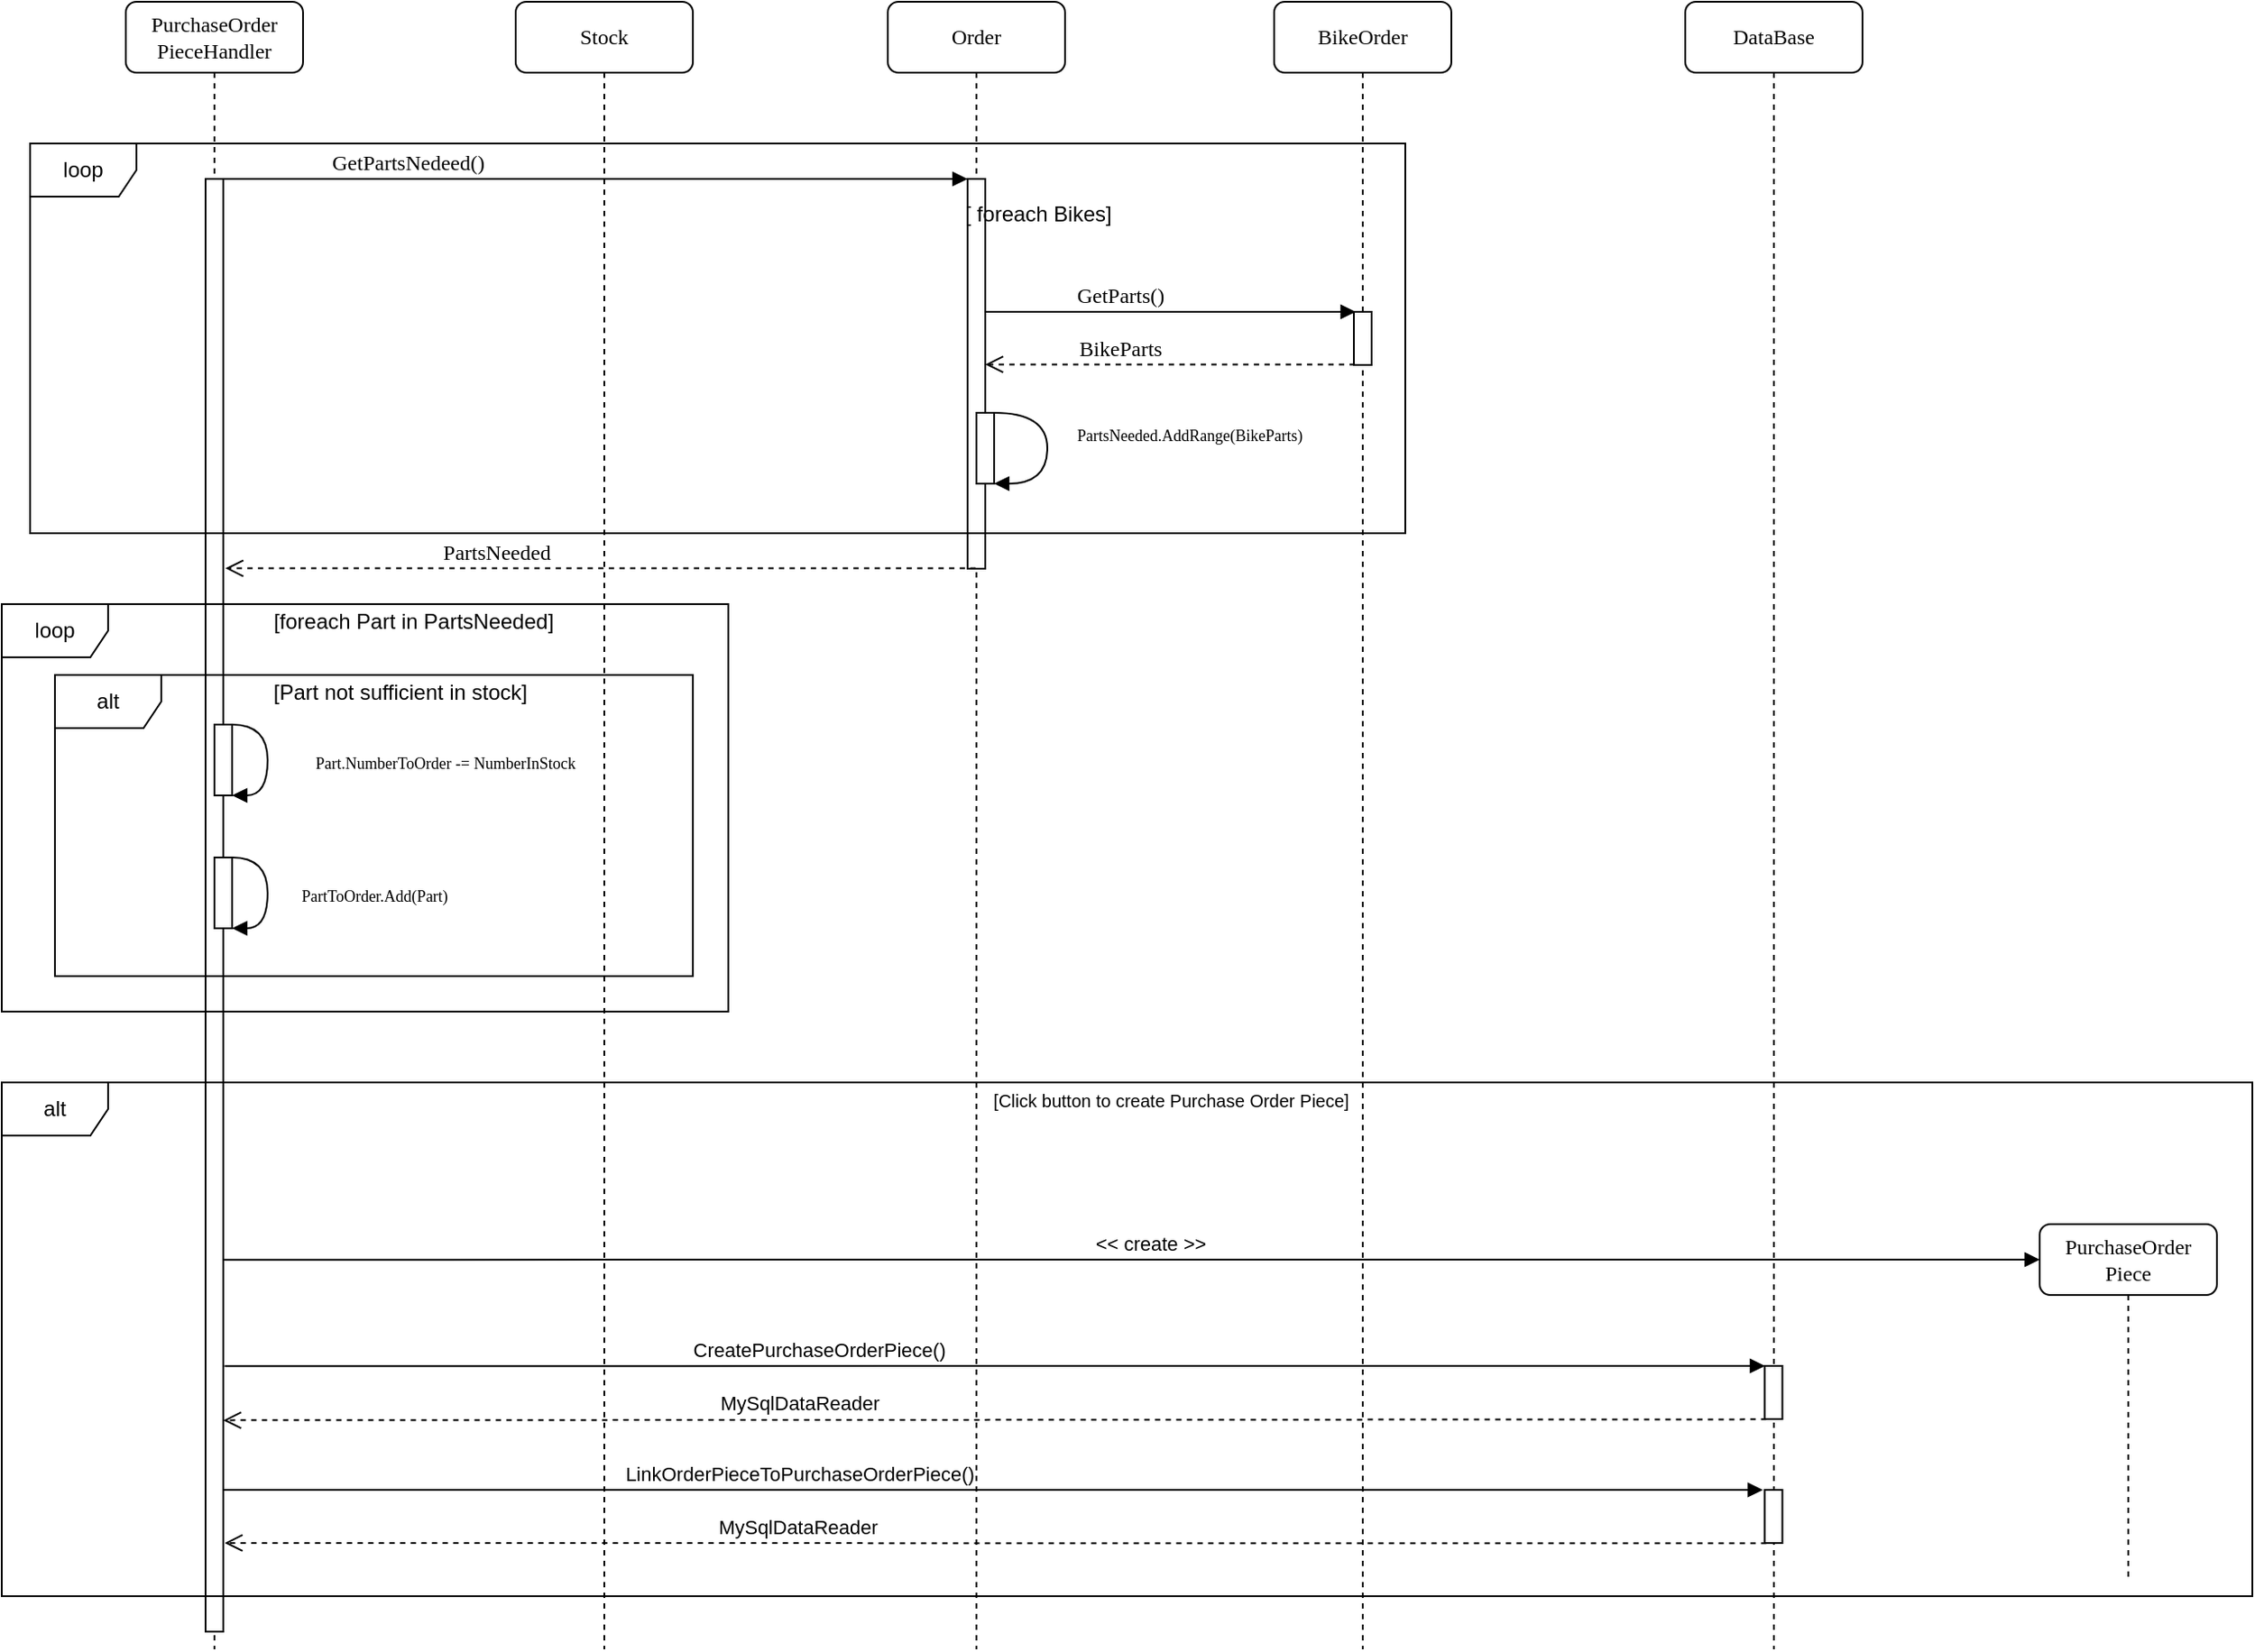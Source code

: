 <mxfile version="13.9.9" type="device"><diagram name="Page-1" id="13e1069c-82ec-6db2-03f1-153e76fe0fe0"><mxGraphModel dx="1447" dy="850" grid="1" gridSize="10" guides="1" tooltips="1" connect="1" arrows="1" fold="1" page="1" pageScale="1" pageWidth="1500" pageHeight="1200" math="0" shadow="0"><root><mxCell id="0"/><mxCell id="1" parent="0"/><mxCell id="7baba1c4bc27f4b0-2" value="Order" style="shape=umlLifeline;perimeter=lifelinePerimeter;whiteSpace=wrap;html=1;container=1;collapsible=0;recursiveResize=0;outlineConnect=0;rounded=1;shadow=0;comic=0;labelBackgroundColor=none;strokeWidth=1;fontFamily=Verdana;fontSize=12;align=center;" parent="1" vertex="1"><mxGeometry x="608" y="80" width="100" height="930" as="geometry"/></mxCell><mxCell id="7baba1c4bc27f4b0-10" value="" style="html=1;points=[];perimeter=orthogonalPerimeter;rounded=0;shadow=0;comic=0;labelBackgroundColor=none;strokeWidth=1;fontFamily=Verdana;fontSize=12;align=center;" parent="7baba1c4bc27f4b0-2" vertex="1"><mxGeometry x="45" y="100" width="10" height="220" as="geometry"/></mxCell><mxCell id="7baba1c4bc27f4b0-3" value="BikeOrder" style="shape=umlLifeline;perimeter=lifelinePerimeter;whiteSpace=wrap;html=1;container=1;collapsible=0;recursiveResize=0;outlineConnect=0;rounded=1;shadow=0;comic=0;labelBackgroundColor=none;strokeWidth=1;fontFamily=Verdana;fontSize=12;align=center;" parent="1" vertex="1"><mxGeometry x="826" y="80" width="100" height="930" as="geometry"/></mxCell><mxCell id="7baba1c4bc27f4b0-16" value="" style="html=1;points=[];perimeter=orthogonalPerimeter;rounded=0;shadow=0;comic=0;labelBackgroundColor=none;strokeWidth=1;fontFamily=Verdana;fontSize=12;align=center;" parent="7baba1c4bc27f4b0-3" vertex="1"><mxGeometry x="45" y="175" width="10" height="30" as="geometry"/></mxCell><mxCell id="7baba1c4bc27f4b0-5" value="DataBase" style="shape=umlLifeline;perimeter=lifelinePerimeter;whiteSpace=wrap;html=1;container=1;collapsible=0;recursiveResize=0;outlineConnect=0;rounded=1;shadow=0;comic=0;labelBackgroundColor=none;strokeWidth=1;fontFamily=Verdana;fontSize=12;align=center;" parent="1" vertex="1"><mxGeometry x="1058" y="80" width="100" height="930" as="geometry"/></mxCell><mxCell id="ybMC_iXCQVGGk7gI_393-34" value="" style="html=1;points=[];perimeter=orthogonalPerimeter;rounded=0;shadow=0;comic=0;labelBackgroundColor=none;strokeWidth=1;fontFamily=Verdana;fontSize=12;align=center;" vertex="1" parent="7baba1c4bc27f4b0-5"><mxGeometry x="44.79" y="770" width="10" height="30" as="geometry"/></mxCell><mxCell id="ybMC_iXCQVGGk7gI_393-36" value="" style="html=1;points=[];perimeter=orthogonalPerimeter;rounded=0;shadow=0;comic=0;labelBackgroundColor=none;strokeWidth=1;fontFamily=Verdana;fontSize=12;align=center;" vertex="1" parent="7baba1c4bc27f4b0-5"><mxGeometry x="44.79" y="840" width="10" height="30" as="geometry"/></mxCell><mxCell id="ybMC_iXCQVGGk7gI_393-37" value="LinkOrderPieceToPurchaseOrderPiece()" style="html=1;verticalAlign=bottom;endArrow=block;" edge="1" parent="7baba1c4bc27f4b0-5"><mxGeometry x="-0.248" width="80" relative="1" as="geometry"><mxPoint x="-827.9" y="840" as="sourcePoint"/><mxPoint x="43.79" y="840" as="targetPoint"/><mxPoint as="offset"/></mxGeometry></mxCell><mxCell id="7baba1c4bc27f4b0-8" value="PurchaseOrder&lt;br&gt;PieceHandler" style="shape=umlLifeline;perimeter=lifelinePerimeter;whiteSpace=wrap;html=1;container=1;collapsible=0;recursiveResize=0;outlineConnect=0;rounded=1;shadow=0;comic=0;labelBackgroundColor=none;strokeWidth=1;fontFamily=Verdana;fontSize=12;align=center;" parent="1" vertex="1"><mxGeometry x="178" y="80" width="100" height="930" as="geometry"/></mxCell><mxCell id="7baba1c4bc27f4b0-9" value="" style="html=1;points=[];perimeter=orthogonalPerimeter;rounded=0;shadow=0;comic=0;labelBackgroundColor=none;strokeWidth=1;fontFamily=Verdana;fontSize=12;align=center;" parent="7baba1c4bc27f4b0-8" vertex="1"><mxGeometry x="45" y="100" width="10" height="820" as="geometry"/></mxCell><mxCell id="7baba1c4bc27f4b0-11" value="GetPartsNedeed()" style="html=1;verticalAlign=bottom;endArrow=block;entryX=0;entryY=0;labelBackgroundColor=none;fontFamily=Verdana;fontSize=12;edgeStyle=elbowEdgeStyle;elbow=vertical;" parent="1" source="7baba1c4bc27f4b0-9" target="7baba1c4bc27f4b0-10" edge="1"><mxGeometry x="-0.506" relative="1" as="geometry"><mxPoint x="298" y="190" as="sourcePoint"/><mxPoint as="offset"/></mxGeometry></mxCell><mxCell id="7baba1c4bc27f4b0-14" value="GetParts()" style="html=1;verticalAlign=bottom;endArrow=block;labelBackgroundColor=none;fontFamily=Verdana;fontSize=12;edgeStyle=elbowEdgeStyle;elbow=vertical;entryX=0.1;entryY=0;entryDx=0;entryDy=0;entryPerimeter=0;" parent="1" source="7baba1c4bc27f4b0-10" target="7baba1c4bc27f4b0-16" edge="1"><mxGeometry x="-0.278" relative="1" as="geometry"><mxPoint x="448" y="200" as="sourcePoint"/><mxPoint x="658" y="220" as="targetPoint"/><mxPoint as="offset"/></mxGeometry></mxCell><mxCell id="ybMC_iXCQVGGk7gI_393-1" value="loop" style="shape=umlFrame;whiteSpace=wrap;html=1;" vertex="1" parent="1"><mxGeometry x="124" y="160" width="776" height="220" as="geometry"/></mxCell><mxCell id="ybMC_iXCQVGGk7gI_393-2" value="BikeParts" style="html=1;verticalAlign=bottom;endArrow=open;dashed=1;endSize=8;exitX=0.056;exitY=0.991;labelBackgroundColor=none;fontFamily=Verdana;fontSize=12;exitDx=0;exitDy=0;exitPerimeter=0;" edge="1" parent="1" source="7baba1c4bc27f4b0-16" target="7baba1c4bc27f4b0-10"><mxGeometry x="0.277" relative="1" as="geometry"><mxPoint x="378" y="250" as="targetPoint"/><mxPoint x="655.0" y="250" as="sourcePoint"/><mxPoint as="offset"/></mxGeometry></mxCell><mxCell id="ybMC_iXCQVGGk7gI_393-5" value="&lt;font style=&quot;font-size: 12px&quot;&gt;[ foreach Bikes]&lt;/font&gt;" style="text;html=1;strokeColor=none;fillColor=none;align=center;verticalAlign=middle;whiteSpace=wrap;rounded=0;sketch=0;" vertex="1" parent="1"><mxGeometry x="638" y="190" width="110" height="20" as="geometry"/></mxCell><mxCell id="ybMC_iXCQVGGk7gI_393-9" value="alt" style="shape=umlFrame;whiteSpace=wrap;html=1;" vertex="1" parent="1"><mxGeometry x="138" y="460" width="360" height="170" as="geometry"/></mxCell><mxCell id="ybMC_iXCQVGGk7gI_393-12" value="loop" style="shape=umlFrame;whiteSpace=wrap;html=1;" vertex="1" parent="1"><mxGeometry x="108" y="420" width="410" height="230" as="geometry"/></mxCell><mxCell id="ybMC_iXCQVGGk7gI_393-13" value="PartsNeeded" style="html=1;verticalAlign=bottom;endArrow=open;dashed=1;endSize=8;labelBackgroundColor=none;fontFamily=Verdana;fontSize=12;exitX=0.457;exitY=0.999;exitDx=0;exitDy=0;exitPerimeter=0;entryX=1.119;entryY=0.268;entryDx=0;entryDy=0;entryPerimeter=0;" edge="1" parent="1" source="7baba1c4bc27f4b0-10" target="7baba1c4bc27f4b0-9"><mxGeometry x="0.277" relative="1" as="geometry"><mxPoint x="240" y="400" as="targetPoint"/><mxPoint x="422.38" y="379.4" as="sourcePoint"/><mxPoint as="offset"/></mxGeometry></mxCell><mxCell id="ybMC_iXCQVGGk7gI_393-14" value="" style="rounded=0;whiteSpace=wrap;html=1;sketch=0;" vertex="1" parent="1"><mxGeometry x="228" y="488" width="10" height="40" as="geometry"/></mxCell><mxCell id="ybMC_iXCQVGGk7gI_393-15" value="" style="rounded=0;whiteSpace=wrap;html=1;sketch=0;" vertex="1" parent="1"><mxGeometry x="228" y="563" width="10" height="40" as="geometry"/></mxCell><mxCell id="ybMC_iXCQVGGk7gI_393-16" value="&lt;font style=&quot;font-size: 9px ; background-color: rgb(255 , 255 , 255)&quot;&gt;Part.NumberToOrder -= NumberInStock&lt;/font&gt;" style="html=1;verticalAlign=bottom;endArrow=block;labelBackgroundColor=none;fontFamily=Verdana;fontSize=12;elbow=vertical;edgeStyle=orthogonalEdgeStyle;curved=1;entryX=1;entryY=1;entryDx=0;entryDy=0;exitX=1;exitY=0;exitDx=0;exitDy=0;" edge="1" parent="1"><mxGeometry x="0.25" y="100" relative="1" as="geometry"><mxPoint x="238" y="488" as="sourcePoint"/><mxPoint x="238" y="528" as="targetPoint"/><Array as="points"><mxPoint x="258" y="488"/><mxPoint x="258" y="528"/></Array><mxPoint as="offset"/></mxGeometry></mxCell><mxCell id="ybMC_iXCQVGGk7gI_393-17" value="&lt;font style=&quot;font-size: 9px ; background-color: rgb(255 , 255 , 255)&quot;&gt;PartToOrder.Add(Part)&lt;/font&gt;" style="html=1;verticalAlign=bottom;endArrow=block;labelBackgroundColor=none;fontFamily=Verdana;fontSize=12;elbow=vertical;edgeStyle=orthogonalEdgeStyle;curved=1;entryX=1;entryY=1;entryDx=0;entryDy=0;exitX=1;exitY=0;exitDx=0;exitDy=0;" edge="1" parent="1"><mxGeometry x="0.25" y="60" relative="1" as="geometry"><mxPoint x="238" y="563" as="sourcePoint"/><mxPoint x="238" y="603" as="targetPoint"/><Array as="points"><mxPoint x="258" y="563"/><mxPoint x="258" y="603"/></Array><mxPoint as="offset"/></mxGeometry></mxCell><mxCell id="ybMC_iXCQVGGk7gI_393-19" value="[foreach Part in PartsNeeded]" style="text;html=1;strokeColor=none;fillColor=none;align=center;verticalAlign=middle;whiteSpace=wrap;rounded=0;sketch=0;" vertex="1" parent="1"><mxGeometry x="253" y="420" width="175" height="20" as="geometry"/></mxCell><mxCell id="ybMC_iXCQVGGk7gI_393-20" value="[Part not sufficient in stock]" style="text;html=1;strokeColor=none;fillColor=none;align=center;verticalAlign=middle;whiteSpace=wrap;rounded=0;sketch=0;" vertex="1" parent="1"><mxGeometry x="253" y="460" width="160" height="20" as="geometry"/></mxCell><mxCell id="ybMC_iXCQVGGk7gI_393-24" value="Stock" style="shape=umlLifeline;perimeter=lifelinePerimeter;whiteSpace=wrap;html=1;container=1;collapsible=0;recursiveResize=0;outlineConnect=0;rounded=1;shadow=0;comic=0;labelBackgroundColor=none;strokeWidth=1;fontFamily=Verdana;fontSize=12;align=center;" vertex="1" parent="1"><mxGeometry x="398" y="80" width="100" height="930" as="geometry"/></mxCell><mxCell id="ybMC_iXCQVGGk7gI_393-28" value="" style="rounded=0;whiteSpace=wrap;html=1;sketch=0;" vertex="1" parent="1"><mxGeometry x="658" y="312" width="10" height="40" as="geometry"/></mxCell><mxCell id="ybMC_iXCQVGGk7gI_393-29" value="&lt;font style=&quot;font-size: 9px ; background-color: rgb(255 , 255 , 255)&quot;&gt;PartsNeeded.AddRange(BikeParts)&lt;/font&gt;" style="html=1;verticalAlign=bottom;endArrow=block;labelBackgroundColor=none;fontFamily=Verdana;fontSize=12;elbow=vertical;edgeStyle=orthogonalEdgeStyle;curved=1;entryX=1;entryY=1;entryDx=0;entryDy=0;exitX=1;exitY=0;exitDx=0;exitDy=0;" edge="1" parent="1"><mxGeometry x="0.014" y="80" relative="1" as="geometry"><mxPoint x="668" y="312" as="sourcePoint"/><mxPoint x="668" y="352" as="targetPoint"/><Array as="points"><mxPoint x="698" y="312"/><mxPoint x="698" y="352"/></Array><mxPoint as="offset"/></mxGeometry></mxCell><mxCell id="ybMC_iXCQVGGk7gI_393-30" value="alt" style="shape=umlFrame;whiteSpace=wrap;html=1;" vertex="1" parent="1"><mxGeometry x="108" y="690" width="1270" height="290" as="geometry"/></mxCell><mxCell id="ybMC_iXCQVGGk7gI_393-31" value="PurchaseOrder&lt;br&gt;Piece" style="shape=umlLifeline;perimeter=lifelinePerimeter;whiteSpace=wrap;html=1;container=1;collapsible=0;recursiveResize=0;outlineConnect=0;rounded=1;shadow=0;comic=0;labelBackgroundColor=none;strokeWidth=1;fontFamily=Verdana;fontSize=12;align=center;" vertex="1" parent="1"><mxGeometry x="1258" y="770" width="100" height="200" as="geometry"/></mxCell><mxCell id="ybMC_iXCQVGGk7gI_393-32" value="&amp;lt;&amp;lt; create &amp;gt;&amp;gt;" style="html=1;verticalAlign=bottom;endArrow=block;exitX=1.029;exitY=0.744;exitDx=0;exitDy=0;exitPerimeter=0;" edge="1" parent="1" source="7baba1c4bc27f4b0-9"><mxGeometry x="0.021" width="80" relative="1" as="geometry"><mxPoint x="238" y="790" as="sourcePoint"/><mxPoint x="1258" y="790" as="targetPoint"/><mxPoint as="offset"/></mxGeometry></mxCell><mxCell id="ybMC_iXCQVGGk7gI_393-33" value="CreatePurchaseOrderPiece()" style="html=1;verticalAlign=bottom;endArrow=block;exitX=1.091;exitY=0.709;exitDx=0;exitDy=0;exitPerimeter=0;entryX=0.021;entryY=0;entryDx=0;entryDy=0;entryPerimeter=0;" edge="1" parent="1" target="ybMC_iXCQVGGk7gI_393-34"><mxGeometry x="-0.228" width="80" relative="1" as="geometry"><mxPoint x="233.7" y="850.11" as="sourcePoint"/><mxPoint x="1047.79" y="850" as="targetPoint"/><mxPoint as="offset"/></mxGeometry></mxCell><mxCell id="ybMC_iXCQVGGk7gI_393-35" value="MySqlDataReader" style="html=1;verticalAlign=bottom;endArrow=open;dashed=1;endSize=8;exitX=0.095;exitY=1.006;exitDx=0;exitDy=0;exitPerimeter=0;entryX=1.021;entryY=0.811;entryDx=0;entryDy=0;entryPerimeter=0;" edge="1" parent="1" source="ybMC_iXCQVGGk7gI_393-34"><mxGeometry x="0.254" relative="1" as="geometry"><mxPoint x="737.79" y="860" as="sourcePoint"/><mxPoint x="233.0" y="880.69" as="targetPoint"/><mxPoint as="offset"/></mxGeometry></mxCell><mxCell id="ybMC_iXCQVGGk7gI_393-39" value="&lt;font style=&quot;font-size: 10px&quot;&gt;[Click button to create Purchase Order Piece]&lt;/font&gt;" style="text;html=1;strokeColor=none;fillColor=none;align=center;verticalAlign=middle;whiteSpace=wrap;rounded=0;sketch=0;" vertex="1" parent="1"><mxGeometry x="663" y="680" width="210" height="40" as="geometry"/></mxCell><mxCell id="ybMC_iXCQVGGk7gI_393-38" value="MySqlDataReader" style="html=1;verticalAlign=bottom;endArrow=open;dashed=1;endSize=8;exitX=0.095;exitY=1.006;exitDx=0;exitDy=0;exitPerimeter=0;entryX=1.075;entryY=0.939;entryDx=0;entryDy=0;entryPerimeter=0;" edge="1" parent="1" source="ybMC_iXCQVGGk7gI_393-36" target="7baba1c4bc27f4b0-9"><mxGeometry x="0.256" relative="1" as="geometry"><mxPoint x="797.79" y="930" as="sourcePoint"/><mxPoint x="258" y="950" as="targetPoint"/><mxPoint as="offset"/></mxGeometry></mxCell></root></mxGraphModel></diagram></mxfile>